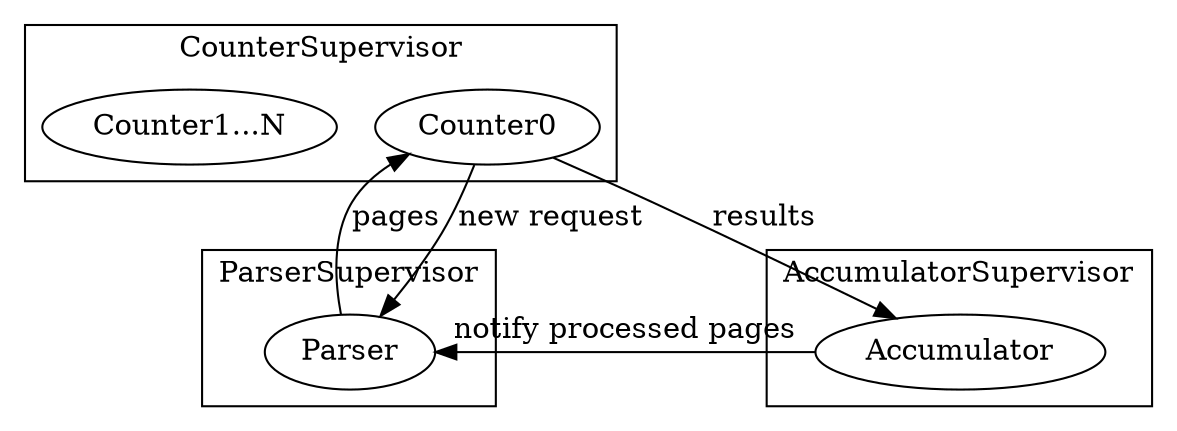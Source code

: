 digraph arch {
    Parser -> Counter0 [label="pages"];
    Counter0 -> Parser [label="new request"];
    Counter0 -> Accumulator [label="results"];
    Accumulator -> Parser [label="notify processed pages"];

    subgraph cluster_accumulator {
        label="AccumulatorSupervisor";
        Accumulator;
    }

    subgraph cluster_parser {
        label="ParserSupervisor";
        Parser;
    }

    subgraph cluster_counter {
        label="CounterSupervisor";
        Counter0;
        CounterRest [label="Counter1...N"];
    }
}
